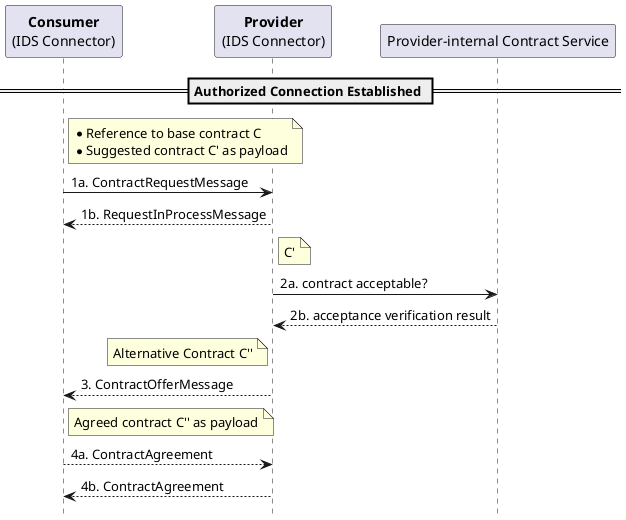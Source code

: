 @startuml

hide footbox

participant "**Consumer**\n(IDS Connector)" as C
participant "**Provider**\n(IDS Connector)" as P
participant "Provider-internal Contract Service" as PCS

== Authorized Connection Established ==

note right of C: *Reference to base contract C\n* Suggested contract C' as payload
C -> P: 1a. ContractRequestMessage

C <-- P: 1b. RequestInProcessMessage

note right of P: C'
P -> PCS: 2a. contract acceptable?
P <-- PCS: 2b. acceptance verification result

note left of P: Alternative Contract C''
P --> C: 3. ContractOfferMessage

note right of C: Agreed contract C'' as payload
C --> P: 4a. ContractAgreement
P --> C: 4b. ContractAgreement

@enduml
